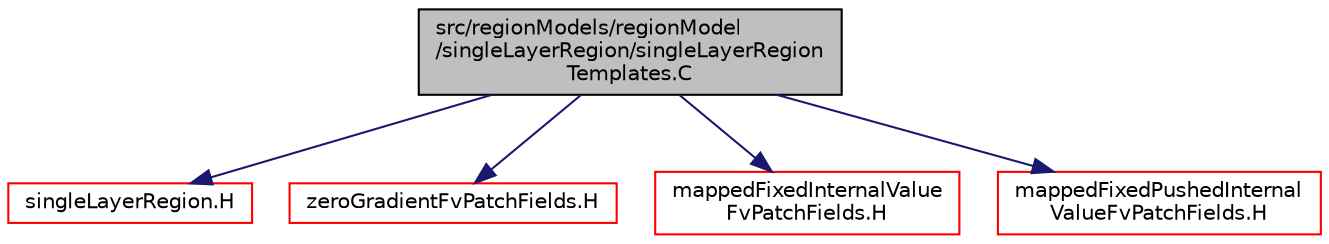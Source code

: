 digraph "src/regionModels/regionModel/singleLayerRegion/singleLayerRegionTemplates.C"
{
  bgcolor="transparent";
  edge [fontname="Helvetica",fontsize="10",labelfontname="Helvetica",labelfontsize="10"];
  node [fontname="Helvetica",fontsize="10",shape=record];
  Node1 [label="src/regionModels/regionModel\l/singleLayerRegion/singleLayerRegion\lTemplates.C",height=0.2,width=0.4,color="black", fillcolor="grey75", style="filled", fontcolor="black"];
  Node1 -> Node2 [color="midnightblue",fontsize="10",style="solid",fontname="Helvetica"];
  Node2 [label="singleLayerRegion.H",height=0.2,width=0.4,color="red",URL="$a09598.html"];
  Node1 -> Node3 [color="midnightblue",fontsize="10",style="solid",fontname="Helvetica"];
  Node3 [label="zeroGradientFvPatchFields.H",height=0.2,width=0.4,color="red",URL="$a05378.html"];
  Node1 -> Node4 [color="midnightblue",fontsize="10",style="solid",fontname="Helvetica"];
  Node4 [label="mappedFixedInternalValue\lFvPatchFields.H",height=0.2,width=0.4,color="red",URL="$a05549.html"];
  Node1 -> Node5 [color="midnightblue",fontsize="10",style="solid",fontname="Helvetica"];
  Node5 [label="mappedFixedPushedInternal\lValueFvPatchFields.H",height=0.2,width=0.4,color="red",URL="$a05554.html"];
}
